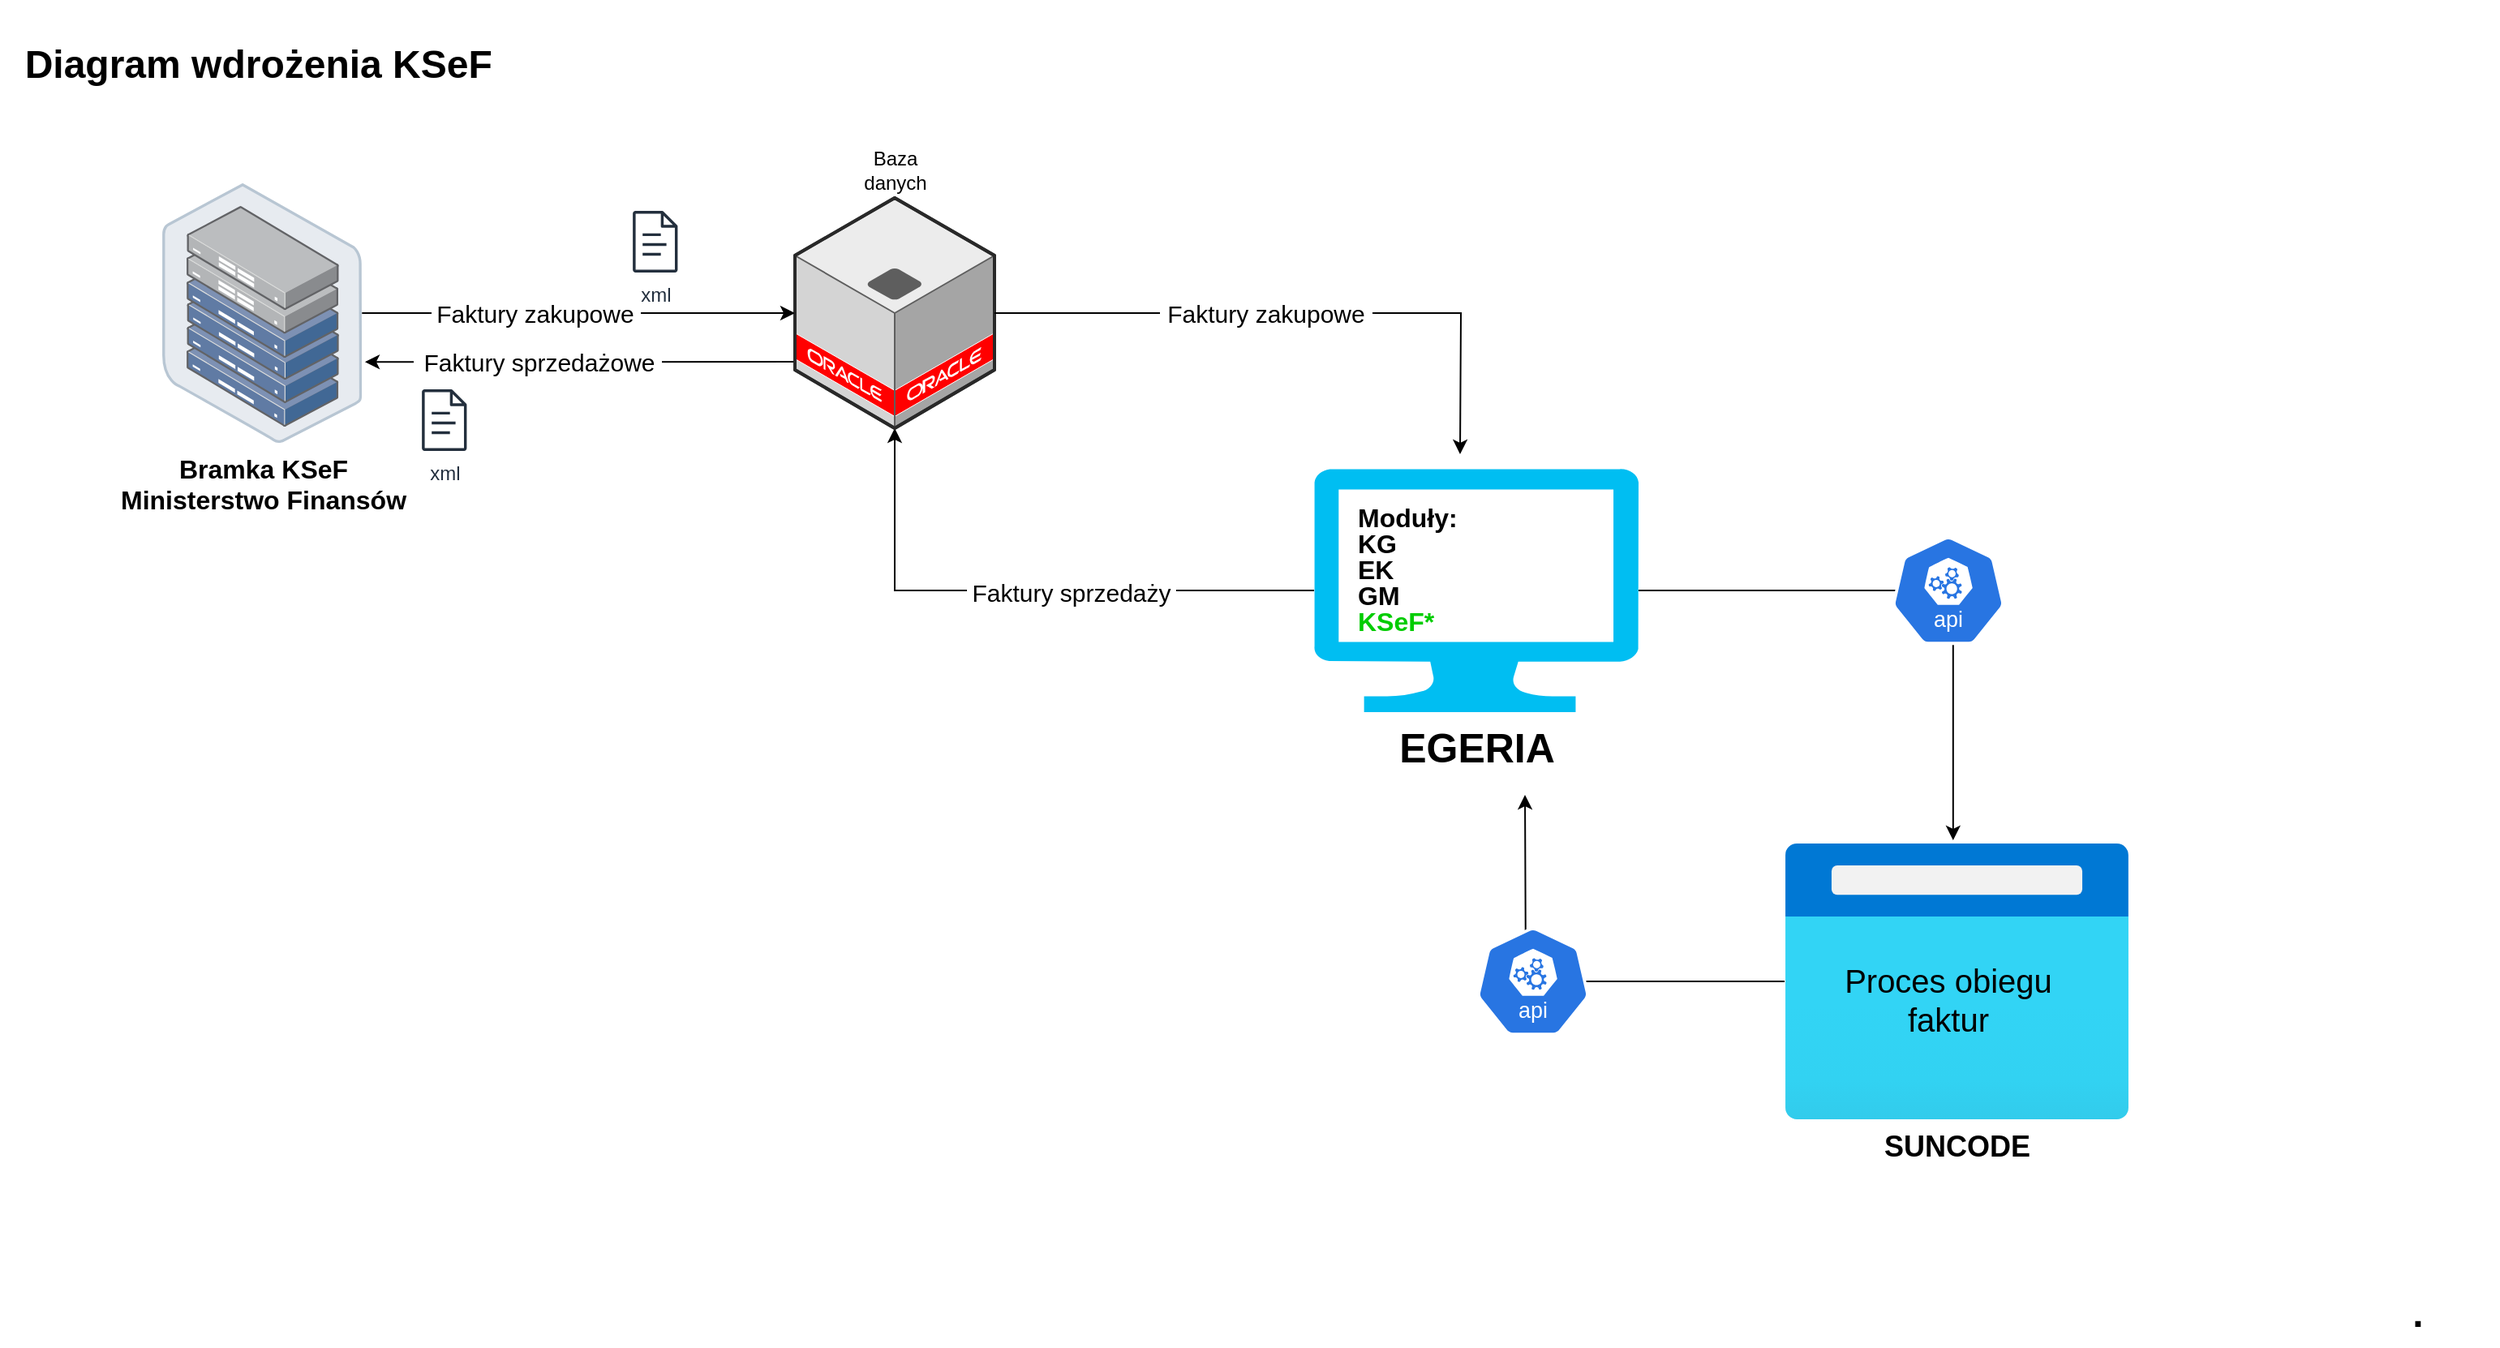 <mxfile version="24.7.6">
  <diagram name="Strona-1" id="KDL_ZjfYSf1K0ryxnOze">
    <mxGraphModel dx="1434" dy="738" grid="1" gridSize="10" guides="1" tooltips="1" connect="1" arrows="1" fold="1" page="1" pageScale="1" pageWidth="3300" pageHeight="2339" math="0" shadow="0">
      <root>
        <mxCell id="0" />
        <mxCell id="1" parent="0" />
        <mxCell id="L-AL70zZ9bdG62g0QL5k-18" style="edgeStyle=orthogonalEdgeStyle;rounded=0;orthogonalLoop=1;jettySize=auto;html=1;" edge="1" parent="1" source="L-AL70zZ9bdG62g0QL5k-1" target="L-AL70zZ9bdG62g0QL5k-3">
          <mxGeometry relative="1" as="geometry">
            <mxPoint x="580" y="420" as="targetPoint" />
          </mxGeometry>
        </mxCell>
        <mxCell id="L-AL70zZ9bdG62g0QL5k-19" value="&amp;nbsp;&lt;font style=&quot;font-size: 15px;&quot;&gt;Faktury sprzedaży&lt;/font&gt;&amp;nbsp;" style="edgeLabel;html=1;align=center;verticalAlign=middle;resizable=0;points=[];" vertex="1" connectable="0" parent="L-AL70zZ9bdG62g0QL5k-18">
          <mxGeometry x="-0.163" y="1" relative="1" as="geometry">
            <mxPoint as="offset" />
          </mxGeometry>
        </mxCell>
        <mxCell id="L-AL70zZ9bdG62g0QL5k-1" value="&lt;b&gt;&lt;font style=&quot;font-size: 25px;&quot;&gt;EGERIA&lt;/font&gt;&lt;/b&gt;" style="verticalLabelPosition=bottom;html=1;verticalAlign=top;align=center;strokeColor=none;fillColor=#00BEF2;shape=mxgraph.azure.computer;pointerEvents=1;" vertex="1" parent="1">
          <mxGeometry x="840" y="309" width="200" height="150" as="geometry" />
        </mxCell>
        <mxCell id="L-AL70zZ9bdG62g0QL5k-2" value="&lt;br&gt;&lt;div style=&quot;line-height: 100%;&quot;&gt;&lt;div style=&quot;line-height: 100%;&quot;&gt;&lt;div style=&quot;line-height: 100%;&quot;&gt;&lt;div style=&quot;font-size: 16px; line-height: 100%;&quot;&gt;&lt;font style=&quot;font-size: 16px;&quot;&gt;Moduły:&lt;/font&gt;&lt;/div&gt;&lt;div style=&quot;font-size: 16px; line-height: 100%;&quot;&gt;&lt;font style=&quot;font-size: 16px;&quot;&gt;KG&lt;/font&gt;&lt;/div&gt;&lt;div style=&quot;font-size: 16px; line-height: 100%;&quot;&gt;&lt;font style=&quot;font-size: 16px;&quot;&gt;EK&lt;/font&gt;&lt;/div&gt;&lt;div style=&quot;font-size: 16px; line-height: 100%;&quot;&gt;&lt;font style=&quot;font-size: 16px;&quot;&gt;GM&lt;/font&gt;&lt;/div&gt;&lt;div style=&quot;font-size: 16px; line-height: 100%;&quot;&gt;&lt;font color=&quot;#00cc00&quot; style=&quot;font-size: 16px;&quot;&gt;KSeF*&lt;/font&gt;&lt;/div&gt;&lt;/div&gt;&lt;/div&gt;&lt;/div&gt;" style="text;strokeColor=none;fillColor=none;html=1;fontSize=24;fontStyle=1;verticalAlign=middle;align=left;" vertex="1" parent="1">
          <mxGeometry x="865" y="337" width="150" height="40" as="geometry" />
        </mxCell>
        <mxCell id="L-AL70zZ9bdG62g0QL5k-3" value="" style="verticalLabelPosition=bottom;html=1;verticalAlign=top;strokeWidth=1;align=center;outlineConnect=0;dashed=0;outlineConnect=0;shape=mxgraph.aws3d.oracleServer;fillColor=#ECECEC;strokeColor=#5E5E5E;aspect=fixed;" vertex="1" parent="1">
          <mxGeometry x="520" y="142" width="123" height="142" as="geometry" />
        </mxCell>
        <mxCell id="L-AL70zZ9bdG62g0QL5k-4" style="edgeStyle=orthogonalEdgeStyle;rounded=0;orthogonalLoop=1;jettySize=auto;html=1;" edge="1" parent="1" source="L-AL70zZ9bdG62g0QL5k-3">
          <mxGeometry relative="1" as="geometry">
            <mxPoint x="930" y="300" as="targetPoint" />
          </mxGeometry>
        </mxCell>
        <mxCell id="L-AL70zZ9bdG62g0QL5k-9" value="&lt;font style=&quot;font-size: 15px;&quot;&gt;&amp;nbsp;Faktury zakupowe&amp;nbsp;&lt;/font&gt;" style="edgeLabel;html=1;align=center;verticalAlign=middle;resizable=0;points=[];" vertex="1" connectable="0" parent="L-AL70zZ9bdG62g0QL5k-4">
          <mxGeometry y="-1" relative="1" as="geometry">
            <mxPoint x="-21" y="-1" as="offset" />
          </mxGeometry>
        </mxCell>
        <mxCell id="L-AL70zZ9bdG62g0QL5k-7" style="edgeStyle=orthogonalEdgeStyle;rounded=0;orthogonalLoop=1;jettySize=auto;html=1;startArrow=none;startFill=0;" edge="1" parent="1" source="L-AL70zZ9bdG62g0QL5k-6" target="L-AL70zZ9bdG62g0QL5k-3">
          <mxGeometry relative="1" as="geometry" />
        </mxCell>
        <mxCell id="L-AL70zZ9bdG62g0QL5k-13" value="&amp;nbsp;&lt;font style=&quot;font-size: 15px;&quot;&gt;Faktury zakupowe&amp;nbsp;&lt;/font&gt;" style="edgeLabel;html=1;align=center;verticalAlign=middle;resizable=0;points=[];" vertex="1" connectable="0" parent="L-AL70zZ9bdG62g0QL5k-7">
          <mxGeometry x="-0.199" y="-4" relative="1" as="geometry">
            <mxPoint y="-4" as="offset" />
          </mxGeometry>
        </mxCell>
        <mxCell id="L-AL70zZ9bdG62g0QL5k-6" value="&lt;span style=&quot;font-size: 16px;&quot;&gt;&lt;b&gt;Bramka KSeF&lt;/b&gt;&lt;/span&gt;&lt;div&gt;&lt;span style=&quot;font-size: 16px;&quot;&gt;&lt;b&gt;Ministerstwo Finansów&lt;/b&gt;&lt;/span&gt;&lt;/div&gt;" style="image;points=[];aspect=fixed;html=1;align=center;shadow=0;dashed=0;image=img/lib/allied_telesis/storage/Datacenter_Server_Half_Rack_ToR.svg;" vertex="1" parent="1">
          <mxGeometry x="130" y="133" width="123.14" height="160" as="geometry" />
        </mxCell>
        <mxCell id="L-AL70zZ9bdG62g0QL5k-15" style="edgeStyle=orthogonalEdgeStyle;rounded=0;orthogonalLoop=1;jettySize=auto;html=1;" edge="1" parent="1" source="L-AL70zZ9bdG62g0QL5k-10">
          <mxGeometry relative="1" as="geometry">
            <mxPoint x="970" y="510" as="targetPoint" />
          </mxGeometry>
        </mxCell>
        <mxCell id="L-AL70zZ9bdG62g0QL5k-10" value="&lt;font style=&quot;font-size: 18px;&quot;&gt;&lt;b style=&quot;&quot;&gt;SUNCODE&lt;/b&gt;&lt;/font&gt;" style="image;aspect=fixed;html=1;points=[];align=center;fontSize=12;image=img/lib/azure2/general/Browser.svg;" vertex="1" parent="1">
          <mxGeometry x="1130" y="540" width="212.5" height="170" as="geometry" />
        </mxCell>
        <mxCell id="L-AL70zZ9bdG62g0QL5k-14" style="edgeStyle=orthogonalEdgeStyle;rounded=0;orthogonalLoop=1;jettySize=auto;html=1;entryX=0.489;entryY=-0.012;entryDx=0;entryDy=0;entryPerimeter=0;" edge="1" parent="1" source="L-AL70zZ9bdG62g0QL5k-1" target="L-AL70zZ9bdG62g0QL5k-10">
          <mxGeometry relative="1" as="geometry" />
        </mxCell>
        <mxCell id="L-AL70zZ9bdG62g0QL5k-16" value="&lt;font style=&quot;font-size: 20px;&quot;&gt;Proces obiegu faktur&lt;/font&gt;" style="text;html=1;align=center;verticalAlign=middle;whiteSpace=wrap;rounded=0;" vertex="1" parent="1">
          <mxGeometry x="1162" y="591" width="138" height="90" as="geometry" />
        </mxCell>
        <mxCell id="L-AL70zZ9bdG62g0QL5k-20" style="edgeStyle=orthogonalEdgeStyle;rounded=0;orthogonalLoop=1;jettySize=auto;html=1;startArrow=classic;startFill=1;exitX=1.015;exitY=0.688;exitDx=0;exitDy=0;exitPerimeter=0;endArrow=none;endFill=0;" edge="1" parent="1" source="L-AL70zZ9bdG62g0QL5k-6">
          <mxGeometry relative="1" as="geometry">
            <mxPoint x="282" y="243" as="sourcePoint" />
            <mxPoint x="519" y="243" as="targetPoint" />
          </mxGeometry>
        </mxCell>
        <mxCell id="L-AL70zZ9bdG62g0QL5k-21" value="&amp;nbsp; &lt;font style=&quot;font-size: 15px;&quot;&gt;Faktury sprzedażowe&amp;nbsp;&lt;/font&gt;" style="edgeLabel;html=1;align=center;verticalAlign=middle;resizable=0;points=[];" vertex="1" connectable="0" parent="L-AL70zZ9bdG62g0QL5k-20">
          <mxGeometry x="-0.199" y="-4" relative="1" as="geometry">
            <mxPoint y="-4" as="offset" />
          </mxGeometry>
        </mxCell>
        <mxCell id="L-AL70zZ9bdG62g0QL5k-22" value="&amp;nbsp; Diagram wdrożenia KSeF" style="text;strokeColor=none;fillColor=none;html=1;fontSize=24;fontStyle=1;verticalAlign=middle;align=left;" vertex="1" parent="1">
          <mxGeometry x="30" y="20" width="100" height="80" as="geometry" />
        </mxCell>
        <mxCell id="L-AL70zZ9bdG62g0QL5k-23" value="." style="text;strokeColor=none;fillColor=none;html=1;fontSize=24;fontStyle=1;verticalAlign=middle;align=center;" vertex="1" parent="1">
          <mxGeometry x="1470" y="810" width="100" height="40" as="geometry" />
        </mxCell>
        <mxCell id="L-AL70zZ9bdG62g0QL5k-24" value="xml&lt;div&gt;&lt;br&gt;&lt;/div&gt;" style="sketch=0;outlineConnect=0;fontColor=#232F3E;gradientColor=none;fillColor=#232F3D;strokeColor=none;dashed=0;verticalLabelPosition=bottom;verticalAlign=top;align=center;html=1;fontSize=12;fontStyle=0;aspect=fixed;pointerEvents=1;shape=mxgraph.aws4.document;" vertex="1" parent="1">
          <mxGeometry x="420" y="150" width="27.77" height="38" as="geometry" />
        </mxCell>
        <mxCell id="L-AL70zZ9bdG62g0QL5k-26" value="xml&lt;div&gt;&lt;br&gt;&lt;/div&gt;" style="sketch=0;outlineConnect=0;fontColor=#232F3E;gradientColor=none;fillColor=#232F3D;strokeColor=none;dashed=0;verticalLabelPosition=bottom;verticalAlign=top;align=center;html=1;fontSize=12;fontStyle=0;aspect=fixed;pointerEvents=1;shape=mxgraph.aws4.document;" vertex="1" parent="1">
          <mxGeometry x="290" y="260" width="27.77" height="38" as="geometry" />
        </mxCell>
        <mxCell id="L-AL70zZ9bdG62g0QL5k-28" value="" style="aspect=fixed;sketch=0;html=1;dashed=0;whitespace=wrap;verticalLabelPosition=bottom;verticalAlign=top;fillColor=#2875E2;strokeColor=#ffffff;points=[[0.005,0.63,0],[0.1,0.2,0],[0.9,0.2,0],[0.5,0,0],[0.995,0.63,0],[0.72,0.99,0],[0.5,1,0],[0.28,0.99,0]];shape=mxgraph.kubernetes.icon2;kubernetesLabel=1;prIcon=api" vertex="1" parent="1">
          <mxGeometry x="1196" y="350.4" width="70" height="67.2" as="geometry" />
        </mxCell>
        <mxCell id="L-AL70zZ9bdG62g0QL5k-29" value="" style="aspect=fixed;sketch=0;html=1;dashed=0;whitespace=wrap;verticalLabelPosition=bottom;verticalAlign=top;fillColor=#2875E2;strokeColor=#ffffff;points=[[0.005,0.63,0],[0.1,0.2,0],[0.9,0.2,0],[0.5,0,0],[0.995,0.63,0],[0.72,0.99,0],[0.5,1,0],[0.28,0.99,0]];shape=mxgraph.kubernetes.icon2;kubernetesLabel=1;prIcon=api" vertex="1" parent="1">
          <mxGeometry x="940" y="591.4" width="70" height="67.2" as="geometry" />
        </mxCell>
        <mxCell id="L-AL70zZ9bdG62g0QL5k-31" value="Baza danych" style="text;html=1;align=center;verticalAlign=middle;whiteSpace=wrap;rounded=0;" vertex="1" parent="1">
          <mxGeometry x="552" y="110" width="60" height="30" as="geometry" />
        </mxCell>
      </root>
    </mxGraphModel>
  </diagram>
</mxfile>
